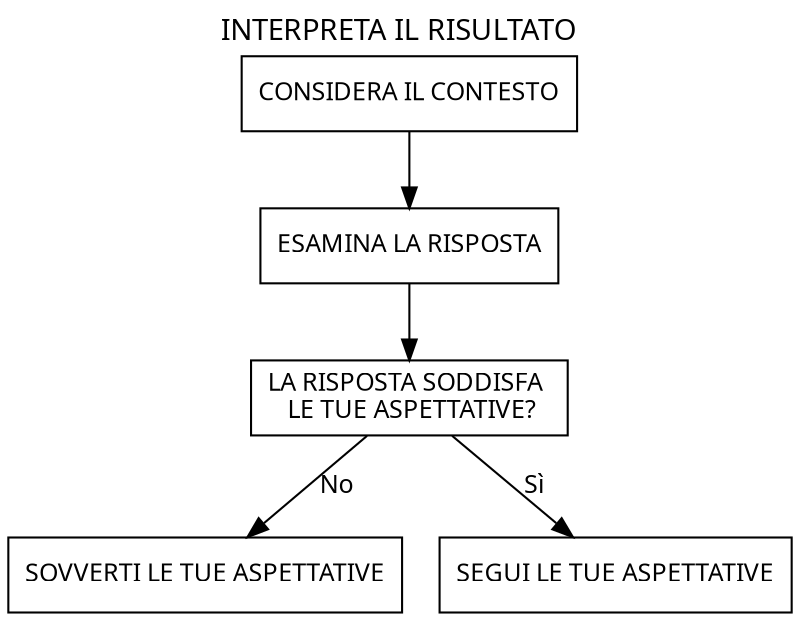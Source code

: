 digraph interpreta_risultato {
    label = "INTERPRETA IL RISULTATO";
    labelloc="t";
    fontname="Permanent Marker";
    node [shape="rect", style = "", 
    fontname="Permanent Marker", fontsize=12];
    edge [shape="rect", fontname="Permanent Marker", fontsize=12];

    cs31 [label = "LA RISPOSTA SODDISFA \n LE TUE ASPETTATIVE?"];
    cs32 [label = "CONSIDERA IL CONTESTO"];
    cs33 [label = "ESAMINA LA RISPOSTA"];
    cs34 [label = "SOVVERTI LE TUE ASPETTATIVE"];
    cs35 [label = "SEGUI LE TUE ASPETTATIVE"];

    cs32 -> cs33 -> cs31;
    cs31 -> cs35 [label = "Sì"];
    cs31 -> cs34 [label = "No"];
}